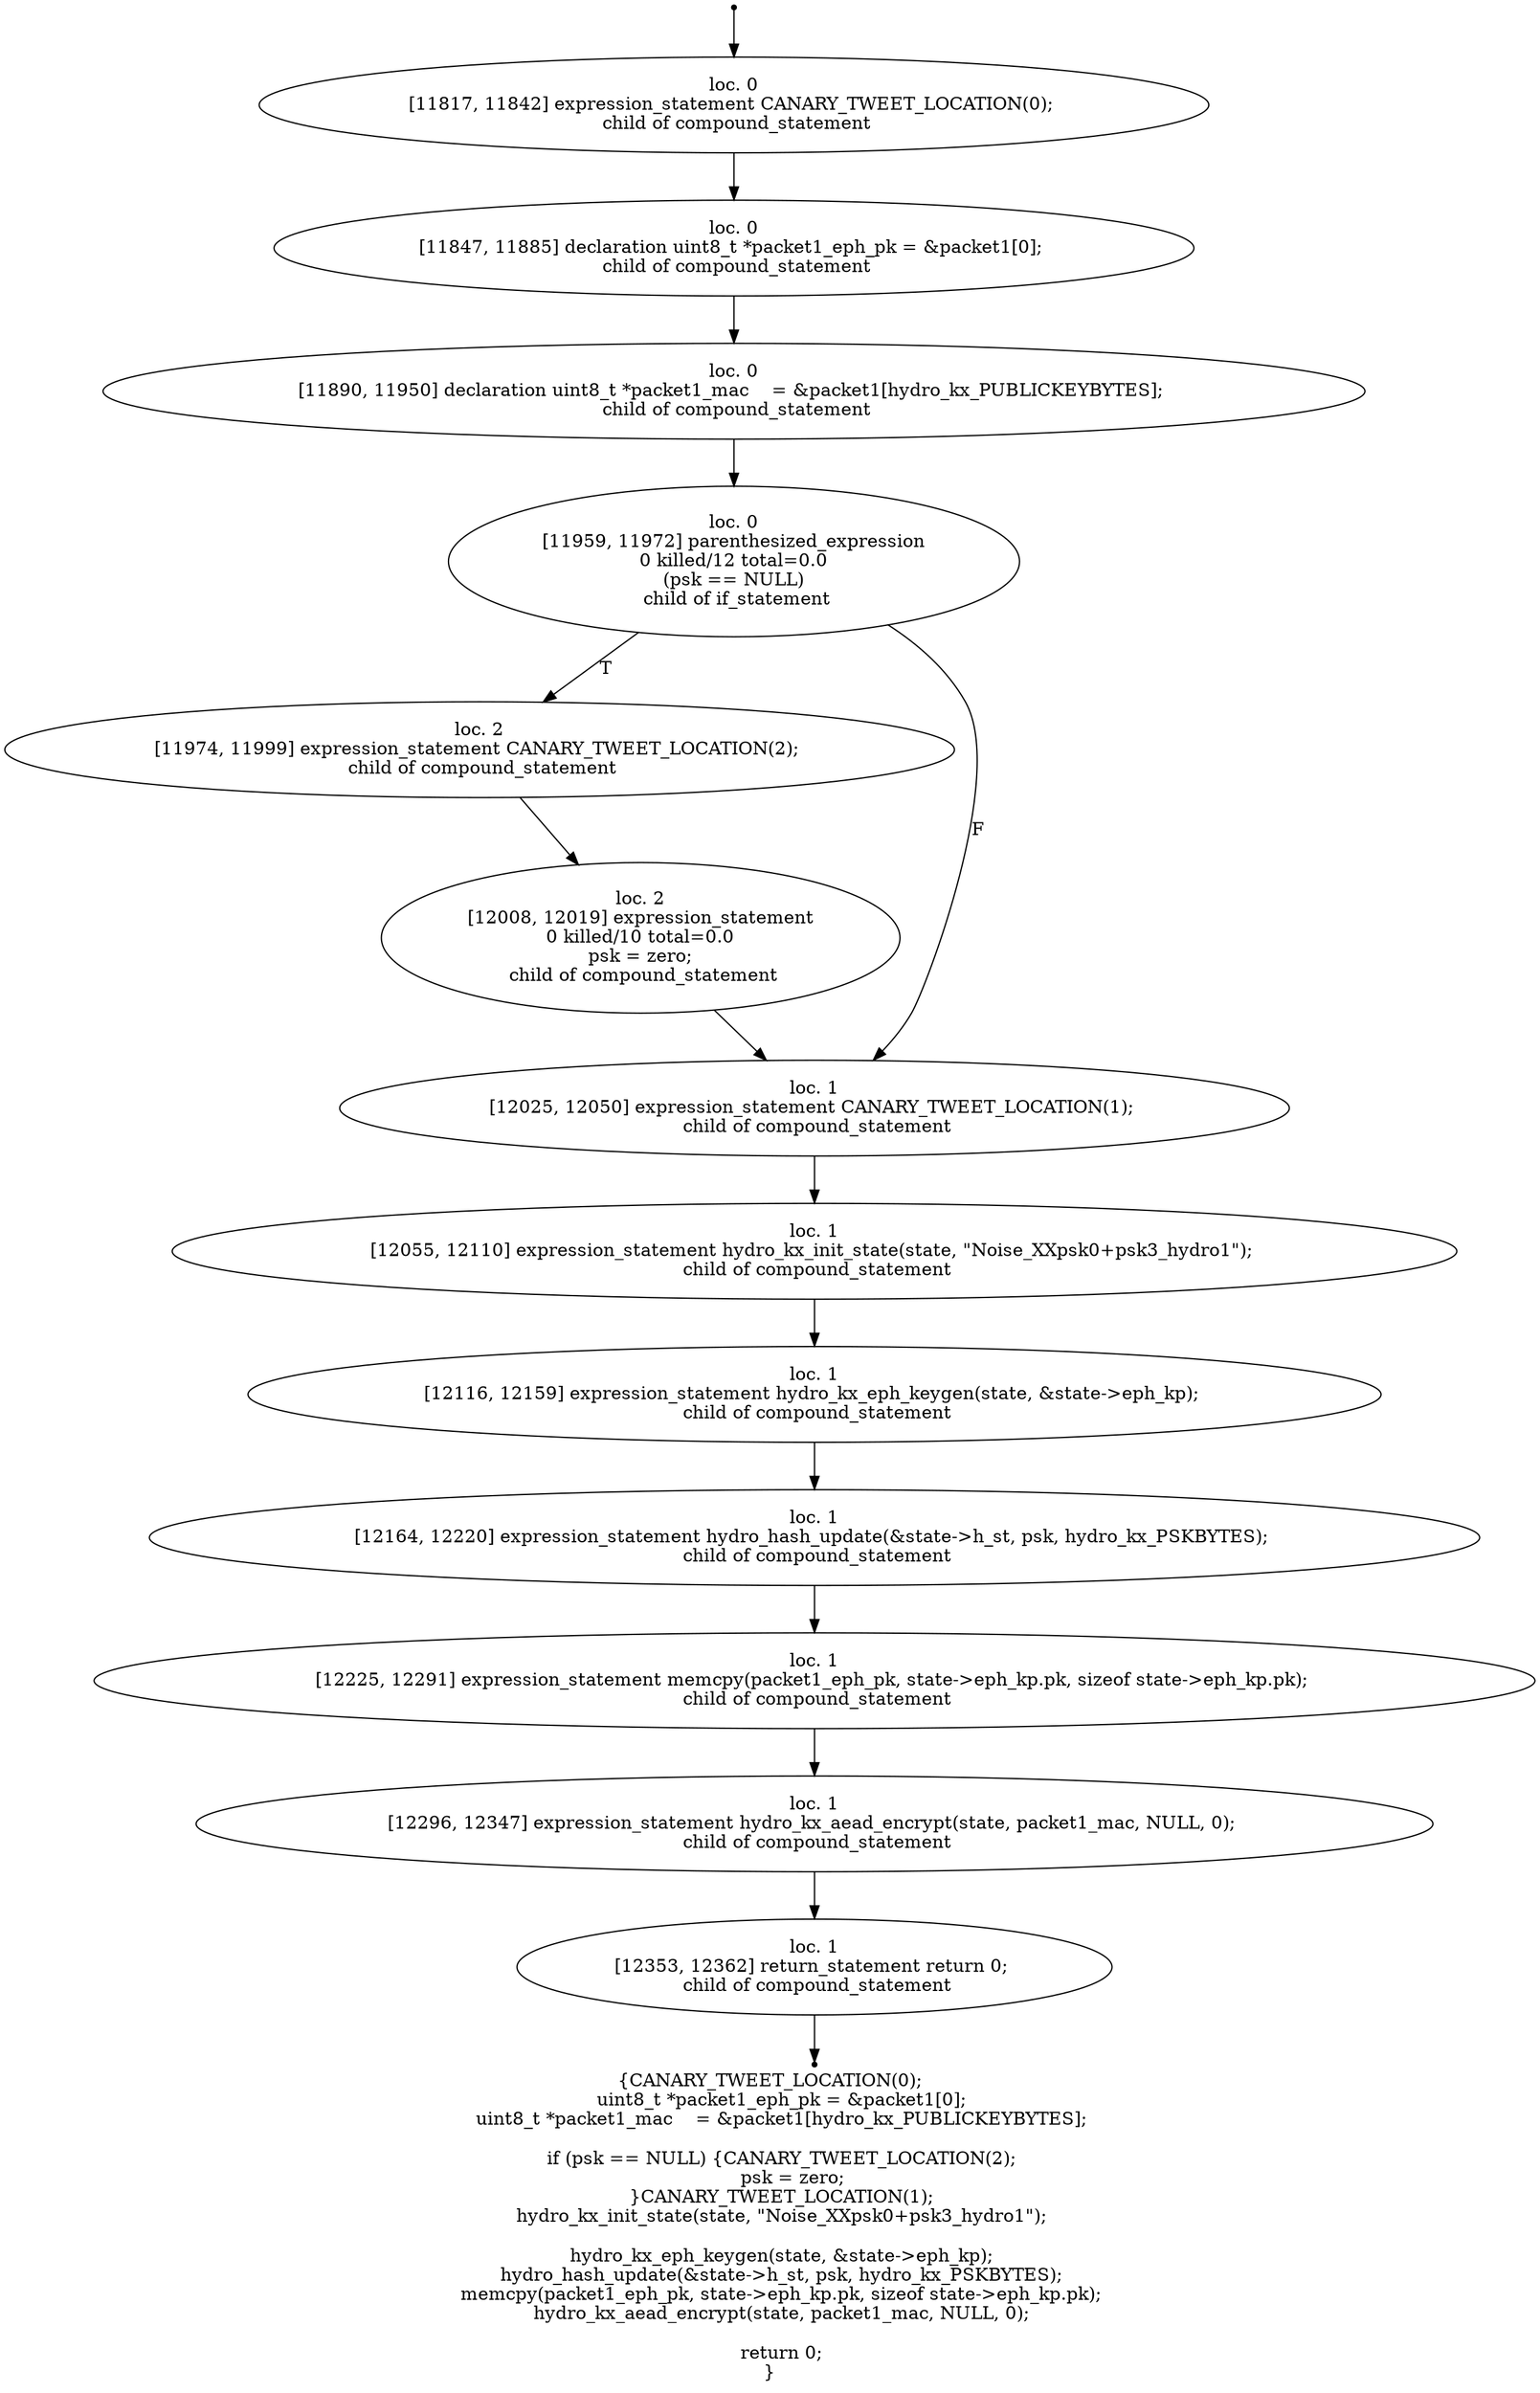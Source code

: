 digraph hydro_kx_xx_1_17 {
	initial [shape=point]
	initial -> "loc. 0
[11817, 11842] expression_statement CANARY_TWEET_LOCATION(0); 
 child of compound_statement"
	final [shape=point]
	"loc. 1
[12353, 12362] return_statement return 0; 
 child of compound_statement" -> final
	"loc. 0
[11817, 11842] expression_statement CANARY_TWEET_LOCATION(0); 
 child of compound_statement"
	"loc. 0
[11817, 11842] expression_statement CANARY_TWEET_LOCATION(0); 
 child of compound_statement" -> "loc. 0
[11847, 11885] declaration uint8_t *packet1_eph_pk = &packet1[0]; 
 child of compound_statement"
	"loc. 0
[11847, 11885] declaration uint8_t *packet1_eph_pk = &packet1[0]; 
 child of compound_statement"
	"loc. 0
[11847, 11885] declaration uint8_t *packet1_eph_pk = &packet1[0]; 
 child of compound_statement" -> "loc. 0
[11890, 11950] declaration uint8_t *packet1_mac    = &packet1[hydro_kx_PUBLICKEYBYTES]; 
 child of compound_statement"
	"loc. 0
[11890, 11950] declaration uint8_t *packet1_mac    = &packet1[hydro_kx_PUBLICKEYBYTES]; 
 child of compound_statement"
	"loc. 0
[11890, 11950] declaration uint8_t *packet1_mac    = &packet1[hydro_kx_PUBLICKEYBYTES]; 
 child of compound_statement" -> "loc. 0
[11959, 11972] parenthesized_expression
0 killed/12 total=0.0
 (psk == NULL) 
 child of if_statement"
	"loc. 0
[11959, 11972] parenthesized_expression
0 killed/12 total=0.0
 (psk == NULL) 
 child of if_statement"
	"loc. 0
[11959, 11972] parenthesized_expression
0 killed/12 total=0.0
 (psk == NULL) 
 child of if_statement" -> "loc. 2
[11974, 11999] expression_statement CANARY_TWEET_LOCATION(2); 
 child of compound_statement" [label=T]
	"loc. 0
[11959, 11972] parenthesized_expression
0 killed/12 total=0.0
 (psk == NULL) 
 child of if_statement" -> "loc. 1
[12025, 12050] expression_statement CANARY_TWEET_LOCATION(1); 
 child of compound_statement" [label=F]
	"loc. 2
[11974, 11999] expression_statement CANARY_TWEET_LOCATION(2); 
 child of compound_statement"
	"loc. 2
[11974, 11999] expression_statement CANARY_TWEET_LOCATION(2); 
 child of compound_statement" -> "loc. 2
[12008, 12019] expression_statement
0 killed/10 total=0.0
 psk = zero; 
 child of compound_statement"
	"loc. 1
[12025, 12050] expression_statement CANARY_TWEET_LOCATION(1); 
 child of compound_statement"
	"loc. 1
[12025, 12050] expression_statement CANARY_TWEET_LOCATION(1); 
 child of compound_statement" -> "loc. 1
[12055, 12110] expression_statement hydro_kx_init_state(state, \"Noise_XXpsk0+psk3_hydro1\"); 
 child of compound_statement"
	"loc. 2
[12008, 12019] expression_statement
0 killed/10 total=0.0
 psk = zero; 
 child of compound_statement"
	"loc. 2
[12008, 12019] expression_statement
0 killed/10 total=0.0
 psk = zero; 
 child of compound_statement" -> "loc. 1
[12025, 12050] expression_statement CANARY_TWEET_LOCATION(1); 
 child of compound_statement"
	"loc. 1
[12055, 12110] expression_statement hydro_kx_init_state(state, \"Noise_XXpsk0+psk3_hydro1\"); 
 child of compound_statement"
	"loc. 1
[12055, 12110] expression_statement hydro_kx_init_state(state, \"Noise_XXpsk0+psk3_hydro1\"); 
 child of compound_statement" -> "loc. 1
[12116, 12159] expression_statement hydro_kx_eph_keygen(state, &state->eph_kp); 
 child of compound_statement"
	"loc. 1
[12116, 12159] expression_statement hydro_kx_eph_keygen(state, &state->eph_kp); 
 child of compound_statement"
	"loc. 1
[12116, 12159] expression_statement hydro_kx_eph_keygen(state, &state->eph_kp); 
 child of compound_statement" -> "loc. 1
[12164, 12220] expression_statement hydro_hash_update(&state->h_st, psk, hydro_kx_PSKBYTES); 
 child of compound_statement"
	"loc. 1
[12164, 12220] expression_statement hydro_hash_update(&state->h_st, psk, hydro_kx_PSKBYTES); 
 child of compound_statement"
	"loc. 1
[12164, 12220] expression_statement hydro_hash_update(&state->h_st, psk, hydro_kx_PSKBYTES); 
 child of compound_statement" -> "loc. 1
[12225, 12291] expression_statement memcpy(packet1_eph_pk, state->eph_kp.pk, sizeof state->eph_kp.pk); 
 child of compound_statement"
	"loc. 1
[12225, 12291] expression_statement memcpy(packet1_eph_pk, state->eph_kp.pk, sizeof state->eph_kp.pk); 
 child of compound_statement"
	"loc. 1
[12225, 12291] expression_statement memcpy(packet1_eph_pk, state->eph_kp.pk, sizeof state->eph_kp.pk); 
 child of compound_statement" -> "loc. 1
[12296, 12347] expression_statement hydro_kx_aead_encrypt(state, packet1_mac, NULL, 0); 
 child of compound_statement"
	"loc. 1
[12296, 12347] expression_statement hydro_kx_aead_encrypt(state, packet1_mac, NULL, 0); 
 child of compound_statement"
	"loc. 1
[12296, 12347] expression_statement hydro_kx_aead_encrypt(state, packet1_mac, NULL, 0); 
 child of compound_statement" -> "loc. 1
[12353, 12362] return_statement return 0; 
 child of compound_statement"
	"loc. 1
[12353, 12362] return_statement return 0; 
 child of compound_statement"
	label="{CANARY_TWEET_LOCATION(0);
    uint8_t *packet1_eph_pk = &packet1[0];
    uint8_t *packet1_mac    = &packet1[hydro_kx_PUBLICKEYBYTES];

    if (psk == NULL) {CANARY_TWEET_LOCATION(2);
        psk = zero;
    }CANARY_TWEET_LOCATION(1);
    hydro_kx_init_state(state, \"Noise_XXpsk0+psk3_hydro1\");

    hydro_kx_eph_keygen(state, &state->eph_kp);
    hydro_hash_update(&state->h_st, psk, hydro_kx_PSKBYTES);
    memcpy(packet1_eph_pk, state->eph_kp.pk, sizeof state->eph_kp.pk);
    hydro_kx_aead_encrypt(state, packet1_mac, NULL, 0);

    return 0;
}"
}
